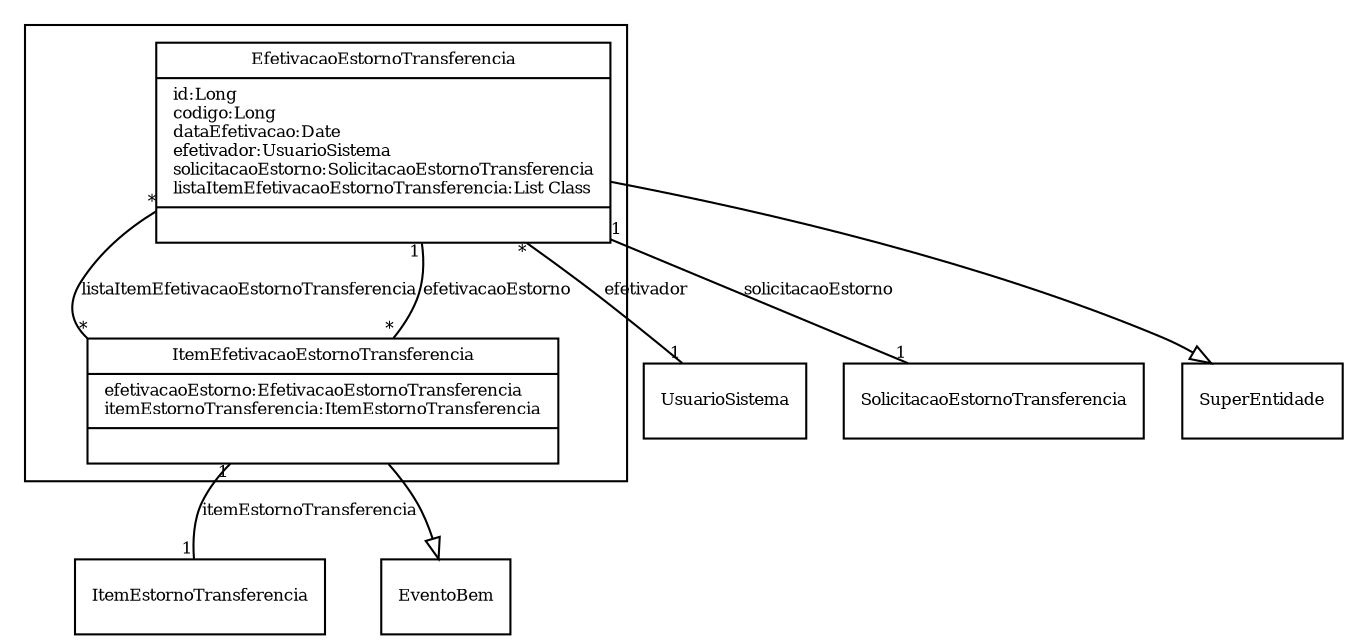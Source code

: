 digraph G{
fontname = "Times-Roman"
fontsize = 8

node [
        fontname = "Times-Roman"
        fontsize = 8
        shape = "record"
]

edge [
        fontname = "Times-Roman"
        fontsize = 8
]

subgraph clusterEFETIVACAO_DE_ESTORNO_DE_TRANSFERENCIA_DE_BENS_MOVEIS
{
EfetivacaoEstornoTransferencia [label = "{EfetivacaoEstornoTransferencia|id:Long\lcodigo:Long\ldataEfetivacao:Date\lefetivador:UsuarioSistema\lsolicitacaoEstorno:SolicitacaoEstornoTransferencia\llistaItemEfetivacaoEstornoTransferencia:List Class\l|\l}"]
ItemEfetivacaoEstornoTransferencia [label = "{ItemEfetivacaoEstornoTransferencia|efetivacaoEstorno:EfetivacaoEstornoTransferencia\litemEstornoTransferencia:ItemEstornoTransferencia\l|\l}"]
}
edge [arrowhead = "none" headlabel = "1" taillabel = "*"] EfetivacaoEstornoTransferencia -> UsuarioSistema [label = "efetivador"]
edge [arrowhead = "none" headlabel = "1" taillabel = "1"] EfetivacaoEstornoTransferencia -> SolicitacaoEstornoTransferencia [label = "solicitacaoEstorno"]
edge [arrowhead = "none" headlabel = "*" taillabel = "*"] EfetivacaoEstornoTransferencia -> ItemEfetivacaoEstornoTransferencia [label = "listaItemEfetivacaoEstornoTransferencia"]
edge [ arrowhead = "empty" headlabel = "" taillabel = ""] EfetivacaoEstornoTransferencia -> SuperEntidade
edge [arrowhead = "none" headlabel = "1" taillabel = "*"] ItemEfetivacaoEstornoTransferencia -> EfetivacaoEstornoTransferencia [label = "efetivacaoEstorno"]
edge [arrowhead = "none" headlabel = "1" taillabel = "1"] ItemEfetivacaoEstornoTransferencia -> ItemEstornoTransferencia [label = "itemEstornoTransferencia"]
edge [ arrowhead = "empty" headlabel = "" taillabel = ""] ItemEfetivacaoEstornoTransferencia -> EventoBem
}
